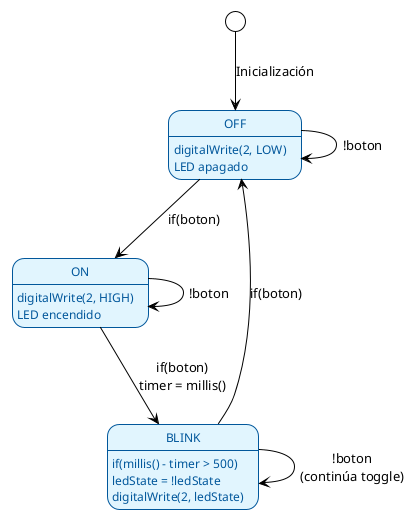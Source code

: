 @startuml fsm_final
!theme plain
skinparam backgroundColor #Ffffff
skinparam state {
    BackgroundColor #E1F5FE
    BorderColor #01579B
    FontColor #01579B
    FontSize 12
}

[*] --> OFF : Inicialización

state OFF {
    OFF : digitalWrite(2, LOW)
    OFF : LED apagado
}

state ON {
    ON : digitalWrite(2, HIGH)
    ON : LED encendido
}

state BLINK {
    BLINK : if(millis() - timer > 500)
    BLINK : ledState = !ledState
    BLINK : digitalWrite(2, ledState)
}

OFF --> ON : if(boton)
ON --> BLINK : if(boton)\ntimer = millis()
BLINK --> OFF : if(boton)

OFF --> OFF : !boton
ON --> ON : !boton
BLINK --> BLINK : !boton\n(continúa toggle)

@enduml